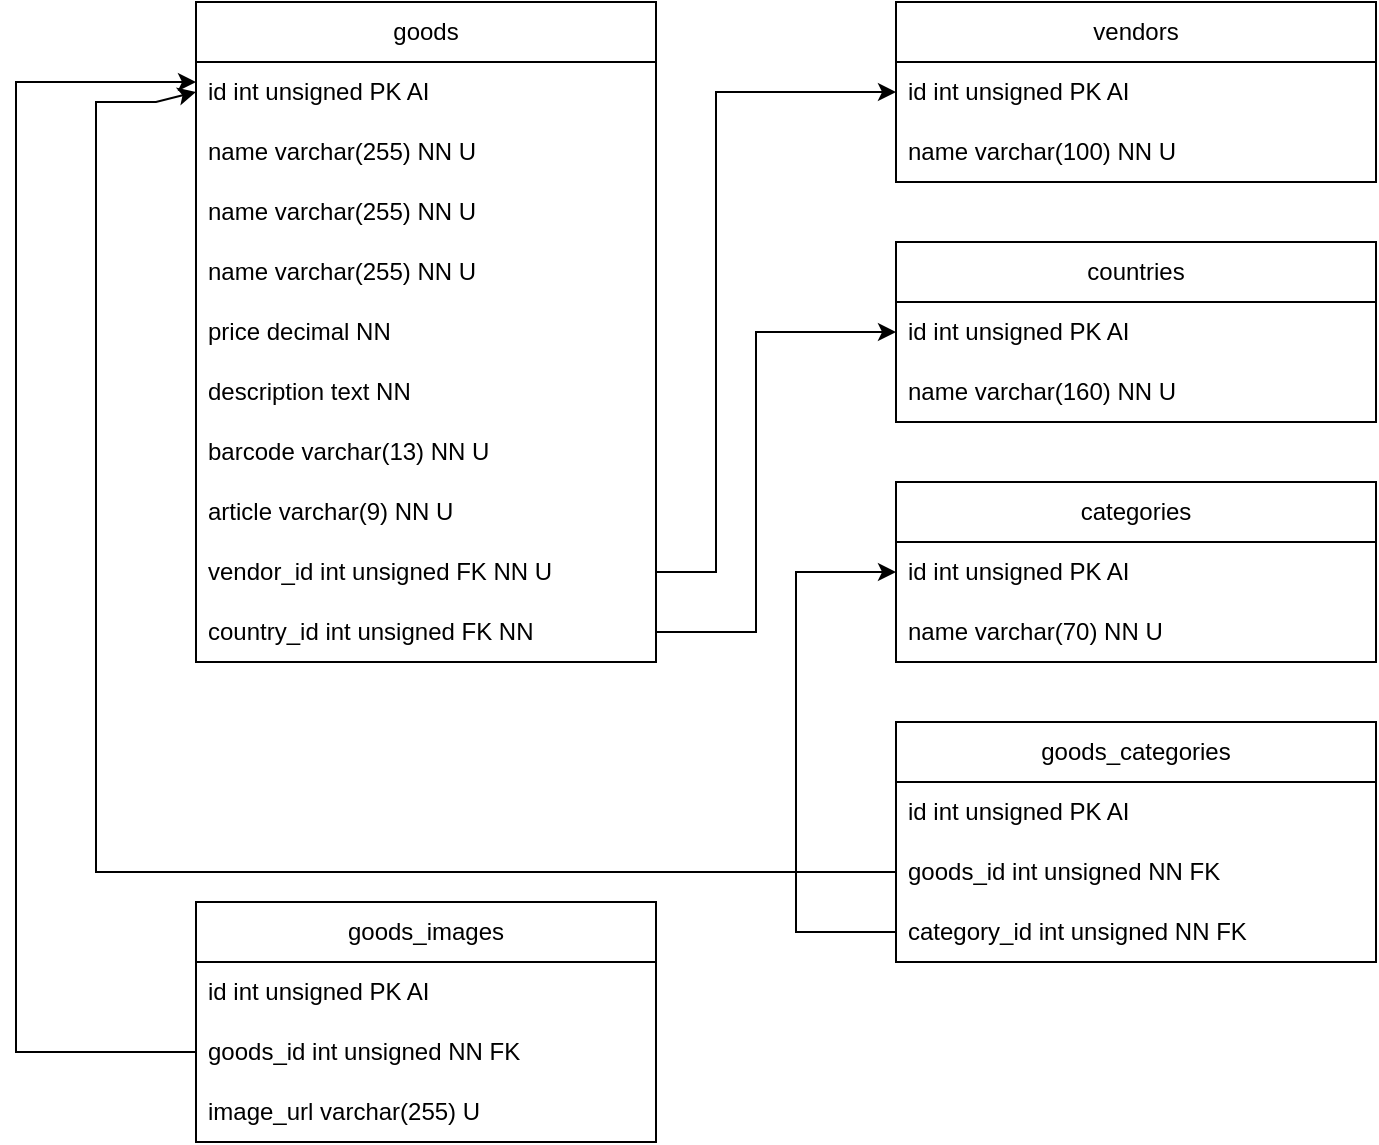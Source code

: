 <mxfile version="27.0.6">
  <diagram name="Сторінка-1" id="GmtlrZlIgnaXE9DjHO-f">
    <mxGraphModel dx="2318" dy="637" grid="1" gridSize="10" guides="1" tooltips="1" connect="1" arrows="1" fold="1" page="1" pageScale="1" pageWidth="827" pageHeight="1169" math="0" shadow="0">
      <root>
        <mxCell id="0" />
        <mxCell id="1" parent="0" />
        <mxCell id="8Ez1MeO4pwelmW9wXcY4-1" value="goods" style="swimlane;fontStyle=0;childLayout=stackLayout;horizontal=1;startSize=30;horizontalStack=0;resizeParent=1;resizeParentMax=0;resizeLast=0;collapsible=1;marginBottom=0;whiteSpace=wrap;html=1;" vertex="1" parent="1">
          <mxGeometry x="50" y="80" width="230" height="330" as="geometry" />
        </mxCell>
        <mxCell id="8Ez1MeO4pwelmW9wXcY4-2" value="id int unsigned PK AI" style="text;strokeColor=none;fillColor=none;align=left;verticalAlign=middle;spacingLeft=4;spacingRight=4;overflow=hidden;points=[[0,0.5],[1,0.5]];portConstraint=eastwest;rotatable=0;whiteSpace=wrap;html=1;" vertex="1" parent="8Ez1MeO4pwelmW9wXcY4-1">
          <mxGeometry y="30" width="230" height="30" as="geometry" />
        </mxCell>
        <mxCell id="8Ez1MeO4pwelmW9wXcY4-48" value="name varchar(255) NN U" style="text;strokeColor=none;fillColor=none;align=left;verticalAlign=middle;spacingLeft=4;spacingRight=4;overflow=hidden;points=[[0,0.5],[1,0.5]];portConstraint=eastwest;rotatable=0;whiteSpace=wrap;html=1;" vertex="1" parent="8Ez1MeO4pwelmW9wXcY4-1">
          <mxGeometry y="60" width="230" height="30" as="geometry" />
        </mxCell>
        <mxCell id="8Ez1MeO4pwelmW9wXcY4-49" value="name varchar(255) NN U" style="text;strokeColor=none;fillColor=none;align=left;verticalAlign=middle;spacingLeft=4;spacingRight=4;overflow=hidden;points=[[0,0.5],[1,0.5]];portConstraint=eastwest;rotatable=0;whiteSpace=wrap;html=1;" vertex="1" parent="8Ez1MeO4pwelmW9wXcY4-1">
          <mxGeometry y="90" width="230" height="30" as="geometry" />
        </mxCell>
        <mxCell id="8Ez1MeO4pwelmW9wXcY4-3" value="name varchar(255) NN U" style="text;strokeColor=none;fillColor=none;align=left;verticalAlign=middle;spacingLeft=4;spacingRight=4;overflow=hidden;points=[[0,0.5],[1,0.5]];portConstraint=eastwest;rotatable=0;whiteSpace=wrap;html=1;" vertex="1" parent="8Ez1MeO4pwelmW9wXcY4-1">
          <mxGeometry y="120" width="230" height="30" as="geometry" />
        </mxCell>
        <mxCell id="8Ez1MeO4pwelmW9wXcY4-4" value="price decimal NN" style="text;strokeColor=none;fillColor=none;align=left;verticalAlign=middle;spacingLeft=4;spacingRight=4;overflow=hidden;points=[[0,0.5],[1,0.5]];portConstraint=eastwest;rotatable=0;whiteSpace=wrap;html=1;" vertex="1" parent="8Ez1MeO4pwelmW9wXcY4-1">
          <mxGeometry y="150" width="230" height="30" as="geometry" />
        </mxCell>
        <mxCell id="8Ez1MeO4pwelmW9wXcY4-6" value="description text NN" style="text;strokeColor=none;fillColor=none;align=left;verticalAlign=middle;spacingLeft=4;spacingRight=4;overflow=hidden;points=[[0,0.5],[1,0.5]];portConstraint=eastwest;rotatable=0;whiteSpace=wrap;html=1;" vertex="1" parent="8Ez1MeO4pwelmW9wXcY4-1">
          <mxGeometry y="180" width="230" height="30" as="geometry" />
        </mxCell>
        <mxCell id="8Ez1MeO4pwelmW9wXcY4-7" value="barcode varchar(13) NN U" style="text;strokeColor=none;fillColor=none;align=left;verticalAlign=middle;spacingLeft=4;spacingRight=4;overflow=hidden;points=[[0,0.5],[1,0.5]];portConstraint=eastwest;rotatable=0;whiteSpace=wrap;html=1;" vertex="1" parent="8Ez1MeO4pwelmW9wXcY4-1">
          <mxGeometry y="210" width="230" height="30" as="geometry" />
        </mxCell>
        <mxCell id="8Ez1MeO4pwelmW9wXcY4-8" value="article varchar(9) NN U" style="text;strokeColor=none;fillColor=none;align=left;verticalAlign=middle;spacingLeft=4;spacingRight=4;overflow=hidden;points=[[0,0.5],[1,0.5]];portConstraint=eastwest;rotatable=0;whiteSpace=wrap;html=1;" vertex="1" parent="8Ez1MeO4pwelmW9wXcY4-1">
          <mxGeometry y="240" width="230" height="30" as="geometry" />
        </mxCell>
        <mxCell id="8Ez1MeO4pwelmW9wXcY4-9" value="vendor_id int unsigned FK NN U" style="text;strokeColor=none;fillColor=none;align=left;verticalAlign=middle;spacingLeft=4;spacingRight=4;overflow=hidden;points=[[0,0.5],[1,0.5]];portConstraint=eastwest;rotatable=0;whiteSpace=wrap;html=1;" vertex="1" parent="8Ez1MeO4pwelmW9wXcY4-1">
          <mxGeometry y="270" width="230" height="30" as="geometry" />
        </mxCell>
        <mxCell id="8Ez1MeO4pwelmW9wXcY4-27" value="country_id int unsigned FK NN" style="text;strokeColor=none;fillColor=none;align=left;verticalAlign=middle;spacingLeft=4;spacingRight=4;overflow=hidden;points=[[0,0.5],[1,0.5]];portConstraint=eastwest;rotatable=0;whiteSpace=wrap;html=1;" vertex="1" parent="8Ez1MeO4pwelmW9wXcY4-1">
          <mxGeometry y="300" width="230" height="30" as="geometry" />
        </mxCell>
        <mxCell id="8Ez1MeO4pwelmW9wXcY4-10" value="vendors" style="swimlane;fontStyle=0;childLayout=stackLayout;horizontal=1;startSize=30;horizontalStack=0;resizeParent=1;resizeParentMax=0;resizeLast=0;collapsible=1;marginBottom=0;whiteSpace=wrap;html=1;" vertex="1" parent="1">
          <mxGeometry x="400" y="80" width="240" height="90" as="geometry" />
        </mxCell>
        <mxCell id="8Ez1MeO4pwelmW9wXcY4-11" value="id int unsigned PK AI" style="text;strokeColor=none;fillColor=none;align=left;verticalAlign=middle;spacingLeft=4;spacingRight=4;overflow=hidden;points=[[0,0.5],[1,0.5]];portConstraint=eastwest;rotatable=0;whiteSpace=wrap;html=1;" vertex="1" parent="8Ez1MeO4pwelmW9wXcY4-10">
          <mxGeometry y="30" width="240" height="30" as="geometry" />
        </mxCell>
        <mxCell id="8Ez1MeO4pwelmW9wXcY4-12" value="name varchar(100) NN U" style="text;strokeColor=none;fillColor=none;align=left;verticalAlign=middle;spacingLeft=4;spacingRight=4;overflow=hidden;points=[[0,0.5],[1,0.5]];portConstraint=eastwest;rotatable=0;whiteSpace=wrap;html=1;" vertex="1" parent="8Ez1MeO4pwelmW9wXcY4-10">
          <mxGeometry y="60" width="240" height="30" as="geometry" />
        </mxCell>
        <mxCell id="8Ez1MeO4pwelmW9wXcY4-17" value="countries" style="swimlane;fontStyle=0;childLayout=stackLayout;horizontal=1;startSize=30;horizontalStack=0;resizeParent=1;resizeParentMax=0;resizeLast=0;collapsible=1;marginBottom=0;whiteSpace=wrap;html=1;" vertex="1" parent="1">
          <mxGeometry x="400" y="200" width="240" height="90" as="geometry" />
        </mxCell>
        <mxCell id="8Ez1MeO4pwelmW9wXcY4-18" value="id int unsigned PK AI" style="text;strokeColor=none;fillColor=none;align=left;verticalAlign=middle;spacingLeft=4;spacingRight=4;overflow=hidden;points=[[0,0.5],[1,0.5]];portConstraint=eastwest;rotatable=0;whiteSpace=wrap;html=1;" vertex="1" parent="8Ez1MeO4pwelmW9wXcY4-17">
          <mxGeometry y="30" width="240" height="30" as="geometry" />
        </mxCell>
        <mxCell id="8Ez1MeO4pwelmW9wXcY4-19" value="name varchar(160) NN U" style="text;strokeColor=none;fillColor=none;align=left;verticalAlign=middle;spacingLeft=4;spacingRight=4;overflow=hidden;points=[[0,0.5],[1,0.5]];portConstraint=eastwest;rotatable=0;whiteSpace=wrap;html=1;" vertex="1" parent="8Ez1MeO4pwelmW9wXcY4-17">
          <mxGeometry y="60" width="240" height="30" as="geometry" />
        </mxCell>
        <mxCell id="8Ez1MeO4pwelmW9wXcY4-23" value="categories" style="swimlane;fontStyle=0;childLayout=stackLayout;horizontal=1;startSize=30;horizontalStack=0;resizeParent=1;resizeParentMax=0;resizeLast=0;collapsible=1;marginBottom=0;whiteSpace=wrap;html=1;" vertex="1" parent="1">
          <mxGeometry x="400" y="320" width="240" height="90" as="geometry" />
        </mxCell>
        <mxCell id="8Ez1MeO4pwelmW9wXcY4-24" value="id int unsigned PK AI" style="text;strokeColor=none;fillColor=none;align=left;verticalAlign=middle;spacingLeft=4;spacingRight=4;overflow=hidden;points=[[0,0.5],[1,0.5]];portConstraint=eastwest;rotatable=0;whiteSpace=wrap;html=1;" vertex="1" parent="8Ez1MeO4pwelmW9wXcY4-23">
          <mxGeometry y="30" width="240" height="30" as="geometry" />
        </mxCell>
        <mxCell id="8Ez1MeO4pwelmW9wXcY4-25" value="name varchar(70) NN U" style="text;strokeColor=none;fillColor=none;align=left;verticalAlign=middle;spacingLeft=4;spacingRight=4;overflow=hidden;points=[[0,0.5],[1,0.5]];portConstraint=eastwest;rotatable=0;whiteSpace=wrap;html=1;" vertex="1" parent="8Ez1MeO4pwelmW9wXcY4-23">
          <mxGeometry y="60" width="240" height="30" as="geometry" />
        </mxCell>
        <mxCell id="8Ez1MeO4pwelmW9wXcY4-32" value="goods_categories" style="swimlane;fontStyle=0;childLayout=stackLayout;horizontal=1;startSize=30;horizontalStack=0;resizeParent=1;resizeParentMax=0;resizeLast=0;collapsible=1;marginBottom=0;whiteSpace=wrap;html=1;" vertex="1" parent="1">
          <mxGeometry x="400" y="440" width="240" height="120" as="geometry" />
        </mxCell>
        <mxCell id="8Ez1MeO4pwelmW9wXcY4-33" value="id int unsigned PK AI" style="text;strokeColor=none;fillColor=none;align=left;verticalAlign=middle;spacingLeft=4;spacingRight=4;overflow=hidden;points=[[0,0.5],[1,0.5]];portConstraint=eastwest;rotatable=0;whiteSpace=wrap;html=1;" vertex="1" parent="8Ez1MeO4pwelmW9wXcY4-32">
          <mxGeometry y="30" width="240" height="30" as="geometry" />
        </mxCell>
        <mxCell id="8Ez1MeO4pwelmW9wXcY4-34" value="goods_id int unsigned NN FK&amp;nbsp;" style="text;strokeColor=none;fillColor=none;align=left;verticalAlign=middle;spacingLeft=4;spacingRight=4;overflow=hidden;points=[[0,0.5],[1,0.5]];portConstraint=eastwest;rotatable=0;whiteSpace=wrap;html=1;" vertex="1" parent="8Ez1MeO4pwelmW9wXcY4-32">
          <mxGeometry y="60" width="240" height="30" as="geometry" />
        </mxCell>
        <mxCell id="8Ez1MeO4pwelmW9wXcY4-37" value="category_id int unsigned NN FK&amp;nbsp;" style="text;strokeColor=none;fillColor=none;align=left;verticalAlign=middle;spacingLeft=4;spacingRight=4;overflow=hidden;points=[[0,0.5],[1,0.5]];portConstraint=eastwest;rotatable=0;whiteSpace=wrap;html=1;" vertex="1" parent="8Ez1MeO4pwelmW9wXcY4-32">
          <mxGeometry y="90" width="240" height="30" as="geometry" />
        </mxCell>
        <mxCell id="8Ez1MeO4pwelmW9wXcY4-38" style="edgeStyle=none;rounded=0;orthogonalLoop=1;jettySize=auto;html=1;exitX=0;exitY=0.5;exitDx=0;exitDy=0;entryX=0;entryY=0.5;entryDx=0;entryDy=0;" edge="1" parent="1" source="8Ez1MeO4pwelmW9wXcY4-34" target="8Ez1MeO4pwelmW9wXcY4-2">
          <mxGeometry relative="1" as="geometry">
            <mxPoint x="48" y="125" as="targetPoint" />
            <Array as="points">
              <mxPoint y="515" />
              <mxPoint y="130" />
              <mxPoint x="30" y="130" />
            </Array>
          </mxGeometry>
        </mxCell>
        <mxCell id="8Ez1MeO4pwelmW9wXcY4-41" value="goods_images" style="swimlane;fontStyle=0;childLayout=stackLayout;horizontal=1;startSize=30;horizontalStack=0;resizeParent=1;resizeParentMax=0;resizeLast=0;collapsible=1;marginBottom=0;whiteSpace=wrap;html=1;" vertex="1" parent="1">
          <mxGeometry x="50" y="530" width="230" height="120" as="geometry" />
        </mxCell>
        <mxCell id="8Ez1MeO4pwelmW9wXcY4-42" value="id int unsigned PK AI" style="text;strokeColor=none;fillColor=none;align=left;verticalAlign=middle;spacingLeft=4;spacingRight=4;overflow=hidden;points=[[0,0.5],[1,0.5]];portConstraint=eastwest;rotatable=0;whiteSpace=wrap;html=1;" vertex="1" parent="8Ez1MeO4pwelmW9wXcY4-41">
          <mxGeometry y="30" width="230" height="30" as="geometry" />
        </mxCell>
        <mxCell id="8Ez1MeO4pwelmW9wXcY4-47" style="edgeStyle=none;rounded=0;orthogonalLoop=1;jettySize=auto;html=1;exitX=0;exitY=0.5;exitDx=0;exitDy=0;" edge="1" parent="8Ez1MeO4pwelmW9wXcY4-41" source="8Ez1MeO4pwelmW9wXcY4-43">
          <mxGeometry relative="1" as="geometry">
            <mxPoint y="-410" as="targetPoint" />
            <Array as="points">
              <mxPoint x="-90" y="75" />
              <mxPoint x="-90" y="-410" />
            </Array>
          </mxGeometry>
        </mxCell>
        <mxCell id="8Ez1MeO4pwelmW9wXcY4-43" value="goods_id int unsigned NN FK" style="text;strokeColor=none;fillColor=none;align=left;verticalAlign=middle;spacingLeft=4;spacingRight=4;overflow=hidden;points=[[0,0.5],[1,0.5]];portConstraint=eastwest;rotatable=0;whiteSpace=wrap;html=1;" vertex="1" parent="8Ez1MeO4pwelmW9wXcY4-41">
          <mxGeometry y="60" width="230" height="30" as="geometry" />
        </mxCell>
        <mxCell id="8Ez1MeO4pwelmW9wXcY4-50" value="image_url varchar(255) U" style="text;strokeColor=none;fillColor=none;align=left;verticalAlign=middle;spacingLeft=4;spacingRight=4;overflow=hidden;points=[[0,0.5],[1,0.5]];portConstraint=eastwest;rotatable=0;whiteSpace=wrap;html=1;" vertex="1" parent="8Ez1MeO4pwelmW9wXcY4-41">
          <mxGeometry y="90" width="230" height="30" as="geometry" />
        </mxCell>
        <mxCell id="8Ez1MeO4pwelmW9wXcY4-45" style="edgeStyle=none;rounded=0;orthogonalLoop=1;jettySize=auto;html=1;exitX=0;exitY=0.5;exitDx=0;exitDy=0;entryX=0;entryY=0.5;entryDx=0;entryDy=0;" edge="1" parent="1" source="8Ez1MeO4pwelmW9wXcY4-37" target="8Ez1MeO4pwelmW9wXcY4-24">
          <mxGeometry relative="1" as="geometry">
            <mxPoint x="360" y="390" as="targetPoint" />
            <Array as="points">
              <mxPoint x="350" y="545" />
              <mxPoint x="350" y="365" />
            </Array>
          </mxGeometry>
        </mxCell>
        <mxCell id="8Ez1MeO4pwelmW9wXcY4-52" style="edgeStyle=none;rounded=0;orthogonalLoop=1;jettySize=auto;html=1;exitX=1;exitY=0.5;exitDx=0;exitDy=0;entryX=0;entryY=0.5;entryDx=0;entryDy=0;" edge="1" parent="1" source="8Ez1MeO4pwelmW9wXcY4-9" target="8Ez1MeO4pwelmW9wXcY4-11">
          <mxGeometry relative="1" as="geometry">
            <Array as="points">
              <mxPoint x="310" y="365" />
              <mxPoint x="310" y="125" />
            </Array>
          </mxGeometry>
        </mxCell>
        <mxCell id="8Ez1MeO4pwelmW9wXcY4-53" style="edgeStyle=none;rounded=0;orthogonalLoop=1;jettySize=auto;html=1;exitX=1;exitY=0.5;exitDx=0;exitDy=0;entryX=0;entryY=0.5;entryDx=0;entryDy=0;" edge="1" parent="1" source="8Ez1MeO4pwelmW9wXcY4-27" target="8Ez1MeO4pwelmW9wXcY4-18">
          <mxGeometry relative="1" as="geometry">
            <Array as="points">
              <mxPoint x="330" y="395" />
              <mxPoint x="330" y="245" />
            </Array>
          </mxGeometry>
        </mxCell>
      </root>
    </mxGraphModel>
  </diagram>
</mxfile>
